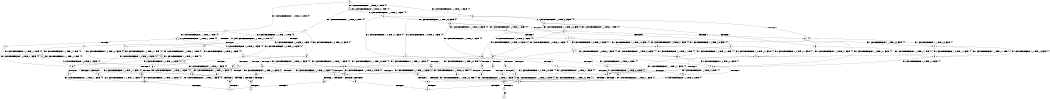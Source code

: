 digraph BCG {
size = "7, 10.5";
center = TRUE;
node [shape = circle];
0 [peripheries = 2];
0 -> 1 [label = "EX !1 !ATOMIC_EXCH_BRANCH (1, +1, TRUE, +0, 3, TRUE) !{0}"];
0 -> 2 [label = "EX !2 !ATOMIC_EXCH_BRANCH (1, +0, TRUE, +0, 1, TRUE) !{0}"];
0 -> 3 [label = "EX !0 !ATOMIC_EXCH_BRANCH (1, +1, TRUE, +1, 1, FALSE) !{0}"];
1 -> 4 [label = "TERMINATE !1"];
1 -> 5 [label = "EX !2 !ATOMIC_EXCH_BRANCH (1, +0, TRUE, +0, 1, FALSE) !{0}"];
1 -> 6 [label = "EX !0 !ATOMIC_EXCH_BRANCH (1, +1, TRUE, +1, 1, TRUE) !{0}"];
2 -> 7 [label = "EX !1 !ATOMIC_EXCH_BRANCH (1, +1, TRUE, +0, 3, TRUE) !{0}"];
2 -> 8 [label = "EX !0 !ATOMIC_EXCH_BRANCH (1, +1, TRUE, +1, 1, FALSE) !{0}"];
2 -> 2 [label = "EX !2 !ATOMIC_EXCH_BRANCH (1, +0, TRUE, +0, 1, TRUE) !{0}"];
3 -> 9 [label = "TERMINATE !0"];
3 -> 10 [label = "EX !1 !ATOMIC_EXCH_BRANCH (1, +1, TRUE, +0, 3, FALSE) !{0}"];
3 -> 11 [label = "EX !2 !ATOMIC_EXCH_BRANCH (1, +0, TRUE, +0, 1, FALSE) !{0}"];
4 -> 12 [label = "EX !2 !ATOMIC_EXCH_BRANCH (1, +0, TRUE, +0, 1, FALSE) !{0}"];
4 -> 13 [label = "EX !0 !ATOMIC_EXCH_BRANCH (1, +1, TRUE, +1, 1, TRUE) !{0}"];
5 -> 14 [label = "TERMINATE !1"];
5 -> 15 [label = "TERMINATE !2"];
5 -> 16 [label = "EX !0 !ATOMIC_EXCH_BRANCH (1, +1, TRUE, +1, 1, FALSE) !{0}"];
6 -> 17 [label = "TERMINATE !1"];
6 -> 18 [label = "EX !2 !ATOMIC_EXCH_BRANCH (1, +0, TRUE, +0, 1, FALSE) !{0}"];
6 -> 6 [label = "EX !0 !ATOMIC_EXCH_BRANCH (1, +1, TRUE, +1, 1, TRUE) !{0}"];
7 -> 19 [label = "TERMINATE !1"];
7 -> 20 [label = "EX !0 !ATOMIC_EXCH_BRANCH (1, +1, TRUE, +1, 1, TRUE) !{0}"];
7 -> 5 [label = "EX !2 !ATOMIC_EXCH_BRANCH (1, +0, TRUE, +0, 1, FALSE) !{0}"];
8 -> 21 [label = "TERMINATE !0"];
8 -> 22 [label = "EX !1 !ATOMIC_EXCH_BRANCH (1, +1, TRUE, +0, 3, FALSE) !{0}"];
8 -> 11 [label = "EX !2 !ATOMIC_EXCH_BRANCH (1, +0, TRUE, +0, 1, FALSE) !{0}"];
9 -> 23 [label = "EX !2 !ATOMIC_EXCH_BRANCH (1, +0, TRUE, +0, 1, FALSE) !{1}"];
9 -> 24 [label = "EX !1 !ATOMIC_EXCH_BRANCH (1, +1, TRUE, +0, 3, FALSE) !{1}"];
10 -> 25 [label = "TERMINATE !0"];
10 -> 26 [label = "EX !2 !ATOMIC_EXCH_BRANCH (1, +0, TRUE, +0, 1, FALSE) !{0}"];
10 -> 27 [label = "EX !1 !ATOMIC_EXCH_BRANCH (1, +1, TRUE, +1, 1, TRUE) !{0}"];
11 -> 28 [label = "TERMINATE !2"];
11 -> 29 [label = "TERMINATE !0"];
11 -> 16 [label = "EX !1 !ATOMIC_EXCH_BRANCH (1, +1, TRUE, +0, 3, TRUE) !{0}"];
12 -> 30 [label = "TERMINATE !2"];
12 -> 31 [label = "EX !0 !ATOMIC_EXCH_BRANCH (1, +1, TRUE, +1, 1, FALSE) !{0}"];
13 -> 32 [label = "EX !2 !ATOMIC_EXCH_BRANCH (1, +0, TRUE, +0, 1, FALSE) !{0}"];
13 -> 13 [label = "EX !0 !ATOMIC_EXCH_BRANCH (1, +1, TRUE, +1, 1, TRUE) !{0}"];
14 -> 30 [label = "TERMINATE !2"];
14 -> 31 [label = "EX !0 !ATOMIC_EXCH_BRANCH (1, +1, TRUE, +1, 1, FALSE) !{0}"];
15 -> 33 [label = "TERMINATE !1"];
15 -> 34 [label = "EX !0 !ATOMIC_EXCH_BRANCH (1, +1, TRUE, +1, 1, FALSE) !{0}"];
16 -> 35 [label = "TERMINATE !1"];
16 -> 36 [label = "TERMINATE !2"];
16 -> 37 [label = "TERMINATE !0"];
17 -> 32 [label = "EX !2 !ATOMIC_EXCH_BRANCH (1, +0, TRUE, +0, 1, FALSE) !{0}"];
17 -> 13 [label = "EX !0 !ATOMIC_EXCH_BRANCH (1, +1, TRUE, +1, 1, TRUE) !{0}"];
18 -> 38 [label = "TERMINATE !1"];
18 -> 39 [label = "TERMINATE !2"];
18 -> 16 [label = "EX !0 !ATOMIC_EXCH_BRANCH (1, +1, TRUE, +1, 1, FALSE) !{0}"];
19 -> 40 [label = "EX !0 !ATOMIC_EXCH_BRANCH (1, +1, TRUE, +1, 1, TRUE) !{0}"];
19 -> 12 [label = "EX !2 !ATOMIC_EXCH_BRANCH (1, +0, TRUE, +0, 1, FALSE) !{0}"];
20 -> 41 [label = "TERMINATE !1"];
20 -> 18 [label = "EX !2 !ATOMIC_EXCH_BRANCH (1, +0, TRUE, +0, 1, FALSE) !{0}"];
20 -> 20 [label = "EX !0 !ATOMIC_EXCH_BRANCH (1, +1, TRUE, +1, 1, TRUE) !{0}"];
21 -> 42 [label = "EX !1 !ATOMIC_EXCH_BRANCH (1, +1, TRUE, +0, 3, FALSE) !{1}"];
21 -> 23 [label = "EX !2 !ATOMIC_EXCH_BRANCH (1, +0, TRUE, +0, 1, FALSE) !{1}"];
22 -> 43 [label = "TERMINATE !0"];
22 -> 26 [label = "EX !2 !ATOMIC_EXCH_BRANCH (1, +0, TRUE, +0, 1, FALSE) !{0}"];
22 -> 44 [label = "EX !1 !ATOMIC_EXCH_BRANCH (1, +1, TRUE, +1, 1, TRUE) !{0}"];
23 -> 45 [label = "TERMINATE !2"];
23 -> 46 [label = "EX !1 !ATOMIC_EXCH_BRANCH (1, +1, TRUE, +0, 3, TRUE) !{1}"];
24 -> 47 [label = "EX !2 !ATOMIC_EXCH_BRANCH (1, +0, TRUE, +0, 1, FALSE) !{1}"];
24 -> 48 [label = "EX !1 !ATOMIC_EXCH_BRANCH (1, +1, TRUE, +1, 1, TRUE) !{1}"];
25 -> 47 [label = "EX !2 !ATOMIC_EXCH_BRANCH (1, +0, TRUE, +0, 1, FALSE) !{1}"];
25 -> 48 [label = "EX !1 !ATOMIC_EXCH_BRANCH (1, +1, TRUE, +1, 1, TRUE) !{1}"];
26 -> 49 [label = "TERMINATE !2"];
26 -> 50 [label = "TERMINATE !0"];
26 -> 16 [label = "EX !1 !ATOMIC_EXCH_BRANCH (1, +1, TRUE, +1, 1, FALSE) !{0}"];
27 -> 51 [label = "TERMINATE !0"];
27 -> 52 [label = "EX !2 !ATOMIC_EXCH_BRANCH (1, +0, TRUE, +0, 1, FALSE) !{0}"];
27 -> 10 [label = "EX !1 !ATOMIC_EXCH_BRANCH (1, +1, TRUE, +0, 3, FALSE) !{0}"];
28 -> 53 [label = "TERMINATE !0"];
28 -> 34 [label = "EX !1 !ATOMIC_EXCH_BRANCH (1, +1, TRUE, +0, 3, TRUE) !{0}"];
29 -> 45 [label = "TERMINATE !2"];
29 -> 46 [label = "EX !1 !ATOMIC_EXCH_BRANCH (1, +1, TRUE, +0, 3, TRUE) !{1}"];
30 -> 54 [label = "EX !0 !ATOMIC_EXCH_BRANCH (1, +1, TRUE, +1, 1, FALSE) !{0}"];
31 -> 55 [label = "TERMINATE !2"];
31 -> 56 [label = "TERMINATE !0"];
32 -> 57 [label = "TERMINATE !2"];
32 -> 31 [label = "EX !0 !ATOMIC_EXCH_BRANCH (1, +1, TRUE, +1, 1, FALSE) !{0}"];
33 -> 54 [label = "EX !0 !ATOMIC_EXCH_BRANCH (1, +1, TRUE, +1, 1, FALSE) !{0}"];
34 -> 58 [label = "TERMINATE !1"];
34 -> 59 [label = "TERMINATE !0"];
35 -> 55 [label = "TERMINATE !2"];
35 -> 56 [label = "TERMINATE !0"];
36 -> 58 [label = "TERMINATE !1"];
36 -> 59 [label = "TERMINATE !0"];
37 -> 60 [label = "TERMINATE !1"];
37 -> 61 [label = "TERMINATE !2"];
38 -> 57 [label = "TERMINATE !2"];
38 -> 31 [label = "EX !0 !ATOMIC_EXCH_BRANCH (1, +1, TRUE, +1, 1, FALSE) !{0}"];
39 -> 62 [label = "TERMINATE !1"];
39 -> 34 [label = "EX !0 !ATOMIC_EXCH_BRANCH (1, +1, TRUE, +1, 1, FALSE) !{0}"];
40 -> 32 [label = "EX !2 !ATOMIC_EXCH_BRANCH (1, +0, TRUE, +0, 1, FALSE) !{0}"];
40 -> 40 [label = "EX !0 !ATOMIC_EXCH_BRANCH (1, +1, TRUE, +1, 1, TRUE) !{0}"];
41 -> 32 [label = "EX !2 !ATOMIC_EXCH_BRANCH (1, +0, TRUE, +0, 1, FALSE) !{0}"];
41 -> 40 [label = "EX !0 !ATOMIC_EXCH_BRANCH (1, +1, TRUE, +1, 1, TRUE) !{0}"];
42 -> 47 [label = "EX !2 !ATOMIC_EXCH_BRANCH (1, +0, TRUE, +0, 1, FALSE) !{1}"];
42 -> 63 [label = "EX !1 !ATOMIC_EXCH_BRANCH (1, +1, TRUE, +1, 1, TRUE) !{1}"];
43 -> 47 [label = "EX !2 !ATOMIC_EXCH_BRANCH (1, +0, TRUE, +0, 1, FALSE) !{1}"];
43 -> 63 [label = "EX !1 !ATOMIC_EXCH_BRANCH (1, +1, TRUE, +1, 1, TRUE) !{1}"];
44 -> 64 [label = "TERMINATE !0"];
44 -> 52 [label = "EX !2 !ATOMIC_EXCH_BRANCH (1, +0, TRUE, +0, 1, FALSE) !{0}"];
44 -> 22 [label = "EX !1 !ATOMIC_EXCH_BRANCH (1, +1, TRUE, +0, 3, FALSE) !{0}"];
45 -> 65 [label = "EX !1 !ATOMIC_EXCH_BRANCH (1, +1, TRUE, +0, 3, TRUE) !{1}"];
46 -> 60 [label = "TERMINATE !1"];
46 -> 61 [label = "TERMINATE !2"];
47 -> 66 [label = "TERMINATE !2"];
47 -> 46 [label = "EX !1 !ATOMIC_EXCH_BRANCH (1, +1, TRUE, +1, 1, FALSE) !{1}"];
48 -> 67 [label = "EX !2 !ATOMIC_EXCH_BRANCH (1, +0, TRUE, +0, 1, FALSE) !{1}"];
48 -> 24 [label = "EX !1 !ATOMIC_EXCH_BRANCH (1, +1, TRUE, +0, 3, FALSE) !{1}"];
49 -> 68 [label = "TERMINATE !0"];
49 -> 34 [label = "EX !1 !ATOMIC_EXCH_BRANCH (1, +1, TRUE, +1, 1, FALSE) !{0}"];
50 -> 66 [label = "TERMINATE !2"];
50 -> 46 [label = "EX !1 !ATOMIC_EXCH_BRANCH (1, +1, TRUE, +1, 1, FALSE) !{1}"];
51 -> 67 [label = "EX !2 !ATOMIC_EXCH_BRANCH (1, +0, TRUE, +0, 1, FALSE) !{1}"];
51 -> 24 [label = "EX !1 !ATOMIC_EXCH_BRANCH (1, +1, TRUE, +0, 3, FALSE) !{1}"];
52 -> 69 [label = "TERMINATE !2"];
52 -> 70 [label = "TERMINATE !0"];
52 -> 16 [label = "EX !1 !ATOMIC_EXCH_BRANCH (1, +1, TRUE, +0, 3, TRUE) !{0}"];
53 -> 65 [label = "EX !1 !ATOMIC_EXCH_BRANCH (1, +1, TRUE, +0, 3, TRUE) !{1}"];
54 -> 71 [label = "TERMINATE !0"];
55 -> 71 [label = "TERMINATE !0"];
56 -> 72 [label = "TERMINATE !2"];
57 -> 54 [label = "EX !0 !ATOMIC_EXCH_BRANCH (1, +1, TRUE, +1, 1, FALSE) !{0}"];
58 -> 71 [label = "TERMINATE !0"];
59 -> 73 [label = "TERMINATE !1"];
60 -> 74 [label = "TERMINATE !2"];
61 -> 73 [label = "TERMINATE !1"];
62 -> 54 [label = "EX !0 !ATOMIC_EXCH_BRANCH (1, +1, TRUE, +1, 1, FALSE) !{0}"];
63 -> 67 [label = "EX !2 !ATOMIC_EXCH_BRANCH (1, +0, TRUE, +0, 1, FALSE) !{1}"];
63 -> 42 [label = "EX !1 !ATOMIC_EXCH_BRANCH (1, +1, TRUE, +0, 3, FALSE) !{1}"];
64 -> 67 [label = "EX !2 !ATOMIC_EXCH_BRANCH (1, +0, TRUE, +0, 1, FALSE) !{1}"];
64 -> 42 [label = "EX !1 !ATOMIC_EXCH_BRANCH (1, +1, TRUE, +0, 3, FALSE) !{1}"];
65 -> 73 [label = "TERMINATE !1"];
66 -> 65 [label = "EX !1 !ATOMIC_EXCH_BRANCH (1, +1, TRUE, +1, 1, FALSE) !{1}"];
67 -> 75 [label = "TERMINATE !2"];
67 -> 46 [label = "EX !1 !ATOMIC_EXCH_BRANCH (1, +1, TRUE, +0, 3, TRUE) !{1}"];
68 -> 65 [label = "EX !1 !ATOMIC_EXCH_BRANCH (1, +1, TRUE, +1, 1, FALSE) !{1}"];
69 -> 76 [label = "TERMINATE !0"];
69 -> 34 [label = "EX !1 !ATOMIC_EXCH_BRANCH (1, +1, TRUE, +0, 3, TRUE) !{0}"];
70 -> 75 [label = "TERMINATE !2"];
70 -> 46 [label = "EX !1 !ATOMIC_EXCH_BRANCH (1, +1, TRUE, +0, 3, TRUE) !{1}"];
74 -> 77 [label = "exit"];
75 -> 65 [label = "EX !1 !ATOMIC_EXCH_BRANCH (1, +1, TRUE, +0, 3, TRUE) !{1}"];
76 -> 65 [label = "EX !1 !ATOMIC_EXCH_BRANCH (1, +1, TRUE, +0, 3, TRUE) !{1}"];
}
